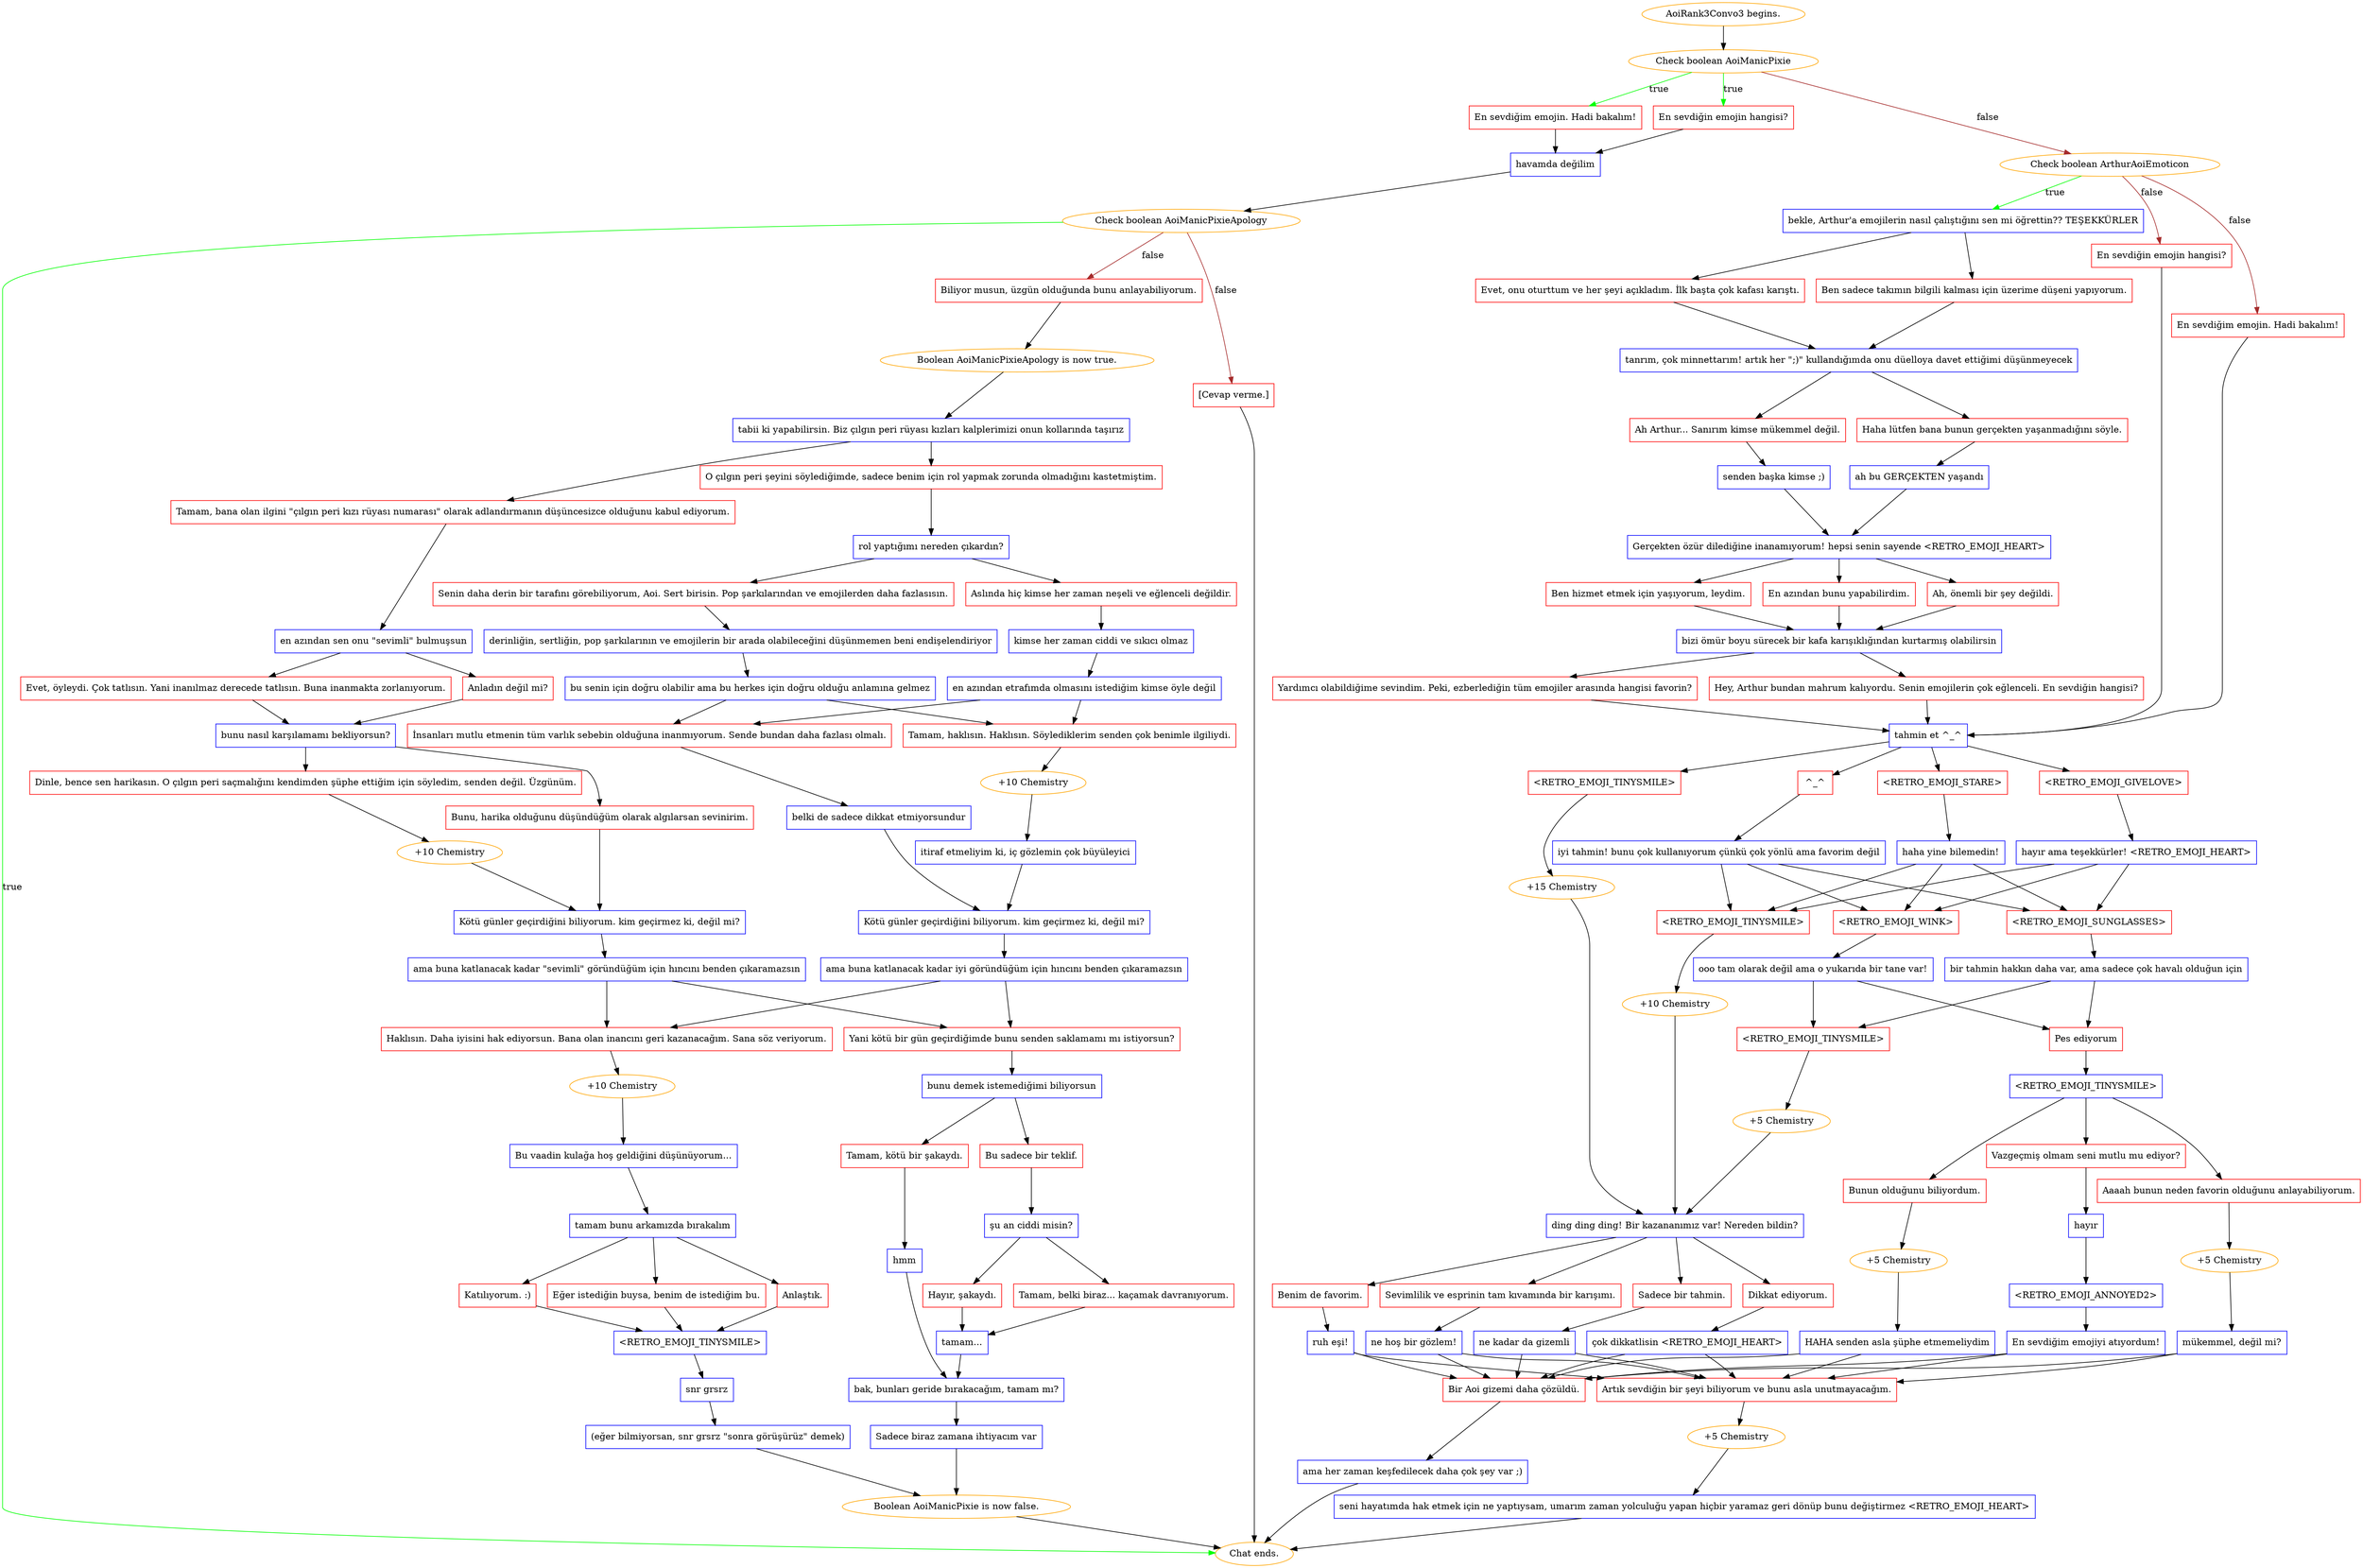 digraph {
	"AoiRank3Convo3 begins." [color=orange];
		"AoiRank3Convo3 begins." -> j3825005181;
	j3825005181 [label="Check boolean AoiManicPixie",color=orange];
		j3825005181 -> j3968215757 [label=true,color=green];
		j3825005181 -> j3837331161 [label=true,color=green];
		j3825005181 -> j395414325 [label=false,color=brown];
	j3968215757 [label="En sevdiğin emojin hangisi?",shape=box,color=red];
		j3968215757 -> j3546077763;
	j3837331161 [label="En sevdiğim emojin. Hadi bakalım!",shape=box,color=red];
		j3837331161 -> j3546077763;
	j395414325 [label="Check boolean ArthurAoiEmoticon",color=orange];
		j395414325 -> j3485000621 [label=true,color=green];
		j395414325 -> j2570078239 [label=false,color=brown];
		j395414325 -> j2312260674 [label=false,color=brown];
	j3546077763 [label="havamda değilim",shape=box,color=blue];
		j3546077763 -> j864665741;
	j3485000621 [label="bekle, Arthur'a emojilerin nasıl çalıştığını sen mi öğrettin?? TEŞEKKÜRLER",shape=box,color=blue];
		j3485000621 -> j1330339036;
		j3485000621 -> j3519575381;
	j2570078239 [label="En sevdiğin emojin hangisi?",shape=box,color=red];
		j2570078239 -> j791740442;
	j2312260674 [label="En sevdiğim emojin. Hadi bakalım!",shape=box,color=red];
		j2312260674 -> j791740442;
	j864665741 [label="Check boolean AoiManicPixieApology",color=orange];
		j864665741 -> "Chat ends." [label=true,color=green];
		j864665741 -> j4164842020 [label=false,color=brown];
		j864665741 -> j638777845 [label=false,color=brown];
	j1330339036 [label="Evet, onu oturttum ve her şeyi açıkladım. İlk başta çok kafası karıştı.",shape=box,color=red];
		j1330339036 -> j3782768092;
	j3519575381 [label="Ben sadece takımın bilgili kalması için üzerime düşeni yapıyorum.",shape=box,color=red];
		j3519575381 -> j3782768092;
	j791740442 [label="tahmin et ^_^",shape=box,color=blue];
		j791740442 -> j3171069713;
		j791740442 -> j3368908669;
		j791740442 -> j2567365325;
		j791740442 -> j2159278357;
	"Chat ends." [color=orange];
	j4164842020 [label="Biliyor musun, üzgün olduğunda bunu anlayabiliyorum.",shape=box,color=red];
		j4164842020 -> j1543007533;
	j638777845 [label="[Cevap verme.]",shape=box,color=red];
		j638777845 -> "Chat ends.";
	j3782768092 [label="tanrım, çok minnettarım! artık her \";)\" kullandığımda onu düelloya davet ettiğimi düşünmeyecek",shape=box,color=blue];
		j3782768092 -> j2436790406;
		j3782768092 -> j641264279;
	j3171069713 [label="<RETRO_EMOJI_GIVELOVE>",shape=box,color=red];
		j3171069713 -> j2045872037;
	j3368908669 [label="^_^",shape=box,color=red];
		j3368908669 -> j3329748882;
	j2567365325 [label="<RETRO_EMOJI_STARE>",shape=box,color=red];
		j2567365325 -> j1692926613;
	j2159278357 [label="<RETRO_EMOJI_TINYSMILE>",shape=box,color=red];
		j2159278357 -> j332272785;
	j1543007533 [label="Boolean AoiManicPixieApology is now true.",color=orange];
		j1543007533 -> j3208373709;
	j2436790406 [label="Haha lütfen bana bunun gerçekten yaşanmadığını söyle.",shape=box,color=red];
		j2436790406 -> j4256222216;
	j641264279 [label="Ah Arthur... Sanırım kimse mükemmel değil.",shape=box,color=red];
		j641264279 -> j684997123;
	j2045872037 [label="hayır ama teşekkürler! <RETRO_EMOJI_HEART>",shape=box,color=blue];
		j2045872037 -> j124108642;
		j2045872037 -> j318600956;
		j2045872037 -> j1478554483;
	j3329748882 [label="iyi tahmin! bunu çok kullanıyorum çünkü çok yönlü ama favorim değil",shape=box,color=blue];
		j3329748882 -> j124108642;
		j3329748882 -> j318600956;
		j3329748882 -> j1478554483;
	j1692926613 [label="haha yine bilemedin!",shape=box,color=blue];
		j1692926613 -> j124108642;
		j1692926613 -> j318600956;
		j1692926613 -> j1478554483;
	j332272785 [label="+15 Chemistry",color=orange];
		j332272785 -> j3490121023;
	j3208373709 [label="tabii ki yapabilirsin. Biz çılgın peri rüyası kızları kalplerimizi onun kollarında taşırız",shape=box,color=blue];
		j3208373709 -> j3295063089;
		j3208373709 -> j4044395465;
	j4256222216 [label="ah bu GERÇEKTEN yaşandı",shape=box,color=blue];
		j4256222216 -> j2599843650;
	j684997123 [label="senden başka kimse ;)",shape=box,color=blue];
		j684997123 -> j2599843650;
	j124108642 [label="<RETRO_EMOJI_WINK>",shape=box,color=red];
		j124108642 -> j3518744140;
	j318600956 [label="<RETRO_EMOJI_SUNGLASSES>",shape=box,color=red];
		j318600956 -> j4185670517;
	j1478554483 [label="<RETRO_EMOJI_TINYSMILE>",shape=box,color=red];
		j1478554483 -> j1582840272;
	j3490121023 [label="ding ding ding! Bir kazananımız var! Nereden bildin?",shape=box,color=blue];
		j3490121023 -> j1406994549;
		j3490121023 -> j3169082278;
		j3490121023 -> j2138674712;
		j3490121023 -> j3212880374;
	j3295063089 [label="Tamam, bana olan ilgini \"çılgın peri kızı rüyası numarası\" olarak adlandırmanın düşüncesizce olduğunu kabul ediyorum.",shape=box,color=red];
		j3295063089 -> j1858179777;
	j4044395465 [label="O çılgın peri şeyini söylediğimde, sadece benim için rol yapmak zorunda olmadığını kastetmiştim.",shape=box,color=red];
		j4044395465 -> j4255657061;
	j2599843650 [label="Gerçekten özür dilediğine inanamıyorum! hepsi senin sayende <RETRO_EMOJI_HEART>",shape=box,color=blue];
		j2599843650 -> j235253470;
		j2599843650 -> j3009437954;
		j2599843650 -> j2902462564;
	j3518744140 [label="ooo tam olarak değil ama o yukarıda bir tane var!",shape=box,color=blue];
		j3518744140 -> j746868763;
		j3518744140 -> j1833792395;
	j4185670517 [label="bir tahmin hakkın daha var, ama sadece çok havalı olduğun için",shape=box,color=blue];
		j4185670517 -> j746868763;
		j4185670517 -> j1833792395;
	j1582840272 [label="+10 Chemistry",color=orange];
		j1582840272 -> j3490121023;
	j1406994549 [label="Benim de favorim.",shape=box,color=red];
		j1406994549 -> j1185965487;
	j3169082278 [label="Sevimlilik ve esprinin tam kıvamında bir karışımı.",shape=box,color=red];
		j3169082278 -> j1123106756;
	j2138674712 [label="Sadece bir tahmin.",shape=box,color=red];
		j2138674712 -> j417267083;
	j3212880374 [label="Dikkat ediyorum.",shape=box,color=red];
		j3212880374 -> j876100270;
	j1858179777 [label="en azından sen onu \"sevimli\" bulmuşsun",shape=box,color=blue];
		j1858179777 -> j1238191828;
		j1858179777 -> j4087995146;
	j4255657061 [label="rol yaptığımı nereden çıkardın?",shape=box,color=blue];
		j4255657061 -> j4275951385;
		j4255657061 -> j1628020477;
	j235253470 [label="Ah, önemli bir şey değildi.",shape=box,color=red];
		j235253470 -> j324395351;
	j3009437954 [label="Ben hizmet etmek için yaşıyorum, leydim.",shape=box,color=red];
		j3009437954 -> j324395351;
	j2902462564 [label="En azından bunu yapabilirdim.",shape=box,color=red];
		j2902462564 -> j324395351;
	j746868763 [label="Pes ediyorum",shape=box,color=red];
		j746868763 -> j780436877;
	j1833792395 [label="<RETRO_EMOJI_TINYSMILE>",shape=box,color=red];
		j1833792395 -> j4042488132;
	j1185965487 [label="ruh eşi!",shape=box,color=blue];
		j1185965487 -> j2595045327;
		j1185965487 -> j888680816;
	j1123106756 [label="ne hoş bir gözlem!",shape=box,color=blue];
		j1123106756 -> j2595045327;
		j1123106756 -> j888680816;
	j417267083 [label="ne kadar da gizemli",shape=box,color=blue];
		j417267083 -> j2595045327;
		j417267083 -> j888680816;
	j876100270 [label="çok dikkatlisin <RETRO_EMOJI_HEART>",shape=box,color=blue];
		j876100270 -> j2595045327;
		j876100270 -> j888680816;
	j1238191828 [label="Evet, öyleydi. Çok tatlısın. Yani inanılmaz derecede tatlısın. Buna inanmakta zorlanıyorum.",shape=box,color=red];
		j1238191828 -> j1749189656;
	j4087995146 [label="Anladın değil mi?",shape=box,color=red];
		j4087995146 -> j1749189656;
	j4275951385 [label="Aslında hiç kimse her zaman neşeli ve eğlenceli değildir.",shape=box,color=red];
		j4275951385 -> j2920599674;
	j1628020477 [label="Senin daha derin bir tarafını görebiliyorum, Aoi. Sert birisin. Pop şarkılarından ve emojilerden daha fazlasısın.",shape=box,color=red];
		j1628020477 -> j1532850699;
	j324395351 [label="bizi ömür boyu sürecek bir kafa karışıklığından kurtarmış olabilirsin",shape=box,color=blue];
		j324395351 -> j3621415447;
		j324395351 -> j2746258483;
	j780436877 [label="<RETRO_EMOJI_TINYSMILE>",shape=box,color=blue];
		j780436877 -> j2548740239;
		j780436877 -> j3424853506;
		j780436877 -> j555376322;
	j4042488132 [label="+5 Chemistry",color=orange];
		j4042488132 -> j3490121023;
	j2595045327 [label="Artık sevdiğin bir şeyi biliyorum ve bunu asla unutmayacağım.",shape=box,color=red];
		j2595045327 -> j2210245708;
	j888680816 [label="Bir Aoi gizemi daha çözüldü.",shape=box,color=red];
		j888680816 -> j2851130156;
	j1749189656 [label="bunu nasıl karşılamamı bekliyorsun?",shape=box,color=blue];
		j1749189656 -> j3891982269;
		j1749189656 -> j1666238211;
	j2920599674 [label="kimse her zaman ciddi ve sıkıcı olmaz",shape=box,color=blue];
		j2920599674 -> j2715288796;
	j1532850699 [label="derinliğin, sertliğin, pop şarkılarının ve emojilerin bir arada olabileceğini düşünmemen beni endişelendiriyor",shape=box,color=blue];
		j1532850699 -> j2225281196;
	j3621415447 [label="Yardımcı olabildiğime sevindim. Peki, ezberlediğin tüm emojiler arasında hangisi favorin?",shape=box,color=red];
		j3621415447 -> j791740442;
	j2746258483 [label="Hey, Arthur bundan mahrum kalıyordu. Senin emojilerin çok eğlenceli. En sevdiğin hangisi?",shape=box,color=red];
		j2746258483 -> j791740442;
	j2548740239 [label="Aaaah bunun neden favorin olduğunu anlayabiliyorum.",shape=box,color=red];
		j2548740239 -> j1443241128;
	j3424853506 [label="Vazgeçmiş olmam seni mutlu mu ediyor?",shape=box,color=red];
		j3424853506 -> j2709985192;
	j555376322 [label="Bunun olduğunu biliyordum.",shape=box,color=red];
		j555376322 -> j3947261537;
	j2210245708 [label="+5 Chemistry",color=orange];
		j2210245708 -> j3052298661;
	j2851130156 [label="ama her zaman keşfedilecek daha çok şey var ;)",shape=box,color=blue];
		j2851130156 -> "Chat ends.";
	j3891982269 [label="Dinle, bence sen harikasın. O çılgın peri saçmalığını kendimden şüphe ettiğim için söyledim, senden değil. Üzgünüm.",shape=box,color=red];
		j3891982269 -> j1610764130;
	j1666238211 [label="Bunu, harika olduğunu düşündüğüm olarak algılarsan sevinirim.",shape=box,color=red];
		j1666238211 -> j4014063945;
	j2715288796 [label="en azından etrafımda olmasını istediğim kimse öyle değil",shape=box,color=blue];
		j2715288796 -> j42244715;
		j2715288796 -> j3733810930;
	j2225281196 [label="bu senin için doğru olabilir ama bu herkes için doğru olduğu anlamına gelmez",shape=box,color=blue];
		j2225281196 -> j3733810930;
		j2225281196 -> j42244715;
	j1443241128 [label="+5 Chemistry",color=orange];
		j1443241128 -> j3294270716;
	j2709985192 [label="hayır",shape=box,color=blue];
		j2709985192 -> j1267560955;
	j3947261537 [label="+5 Chemistry",color=orange];
		j3947261537 -> j3712328336;
	j3052298661 [label="seni hayatımda hak etmek için ne yaptıysam, umarım zaman yolculuğu yapan hiçbir yaramaz geri dönüp bunu değiştirmez <RETRO_EMOJI_HEART>",shape=box,color=blue];
		j3052298661 -> "Chat ends.";
	j1610764130 [label="+10 Chemistry",color=orange];
		j1610764130 -> j4014063945;
	j4014063945 [label="Kötü günler geçirdiğini biliyorum. kim geçirmez ki, değil mi?",shape=box,color=blue];
		j4014063945 -> j1390222464;
	j42244715 [label="İnsanları mutlu etmenin tüm varlık sebebin olduğuna inanmıyorum. Sende bundan daha fazlası olmalı.",shape=box,color=red];
		j42244715 -> j494846923;
	j3733810930 [label="Tamam, haklısın. Haklısın. Söylediklerim senden çok benimle ilgiliydi.",shape=box,color=red];
		j3733810930 -> j2212419944;
	j3294270716 [label="mükemmel, değil mi?",shape=box,color=blue];
		j3294270716 -> j2595045327;
		j3294270716 -> j888680816;
	j1267560955 [label="<RETRO_EMOJI_ANNOYED2>",shape=box,color=blue];
		j1267560955 -> j3413473970;
	j3712328336 [label="HAHA senden asla şüphe etmemeliydim",shape=box,color=blue];
		j3712328336 -> j2595045327;
		j3712328336 -> j888680816;
	j1390222464 [label="ama buna katlanacak kadar \"sevimli\" göründüğüm için hıncını benden çıkaramazsın",shape=box,color=blue];
		j1390222464 -> j3541241873;
		j1390222464 -> j1047524293;
	j494846923 [label="belki de sadece dikkat etmiyorsundur",shape=box,color=blue];
		j494846923 -> j1405096511;
	j2212419944 [label="+10 Chemistry",color=orange];
		j2212419944 -> j2587922296;
	j3413473970 [label="En sevdiğim emojiyi atıyordum!",shape=box,color=blue];
		j3413473970 -> j2595045327;
		j3413473970 -> j888680816;
	j3541241873 [label="Haklısın. Daha iyisini hak ediyorsun. Bana olan inancını geri kazanacağım. Sana söz veriyorum.",shape=box,color=red];
		j3541241873 -> j2575469874;
	j1047524293 [label="Yani kötü bir gün geçirdiğimde bunu senden saklamamı mı istiyorsun?",shape=box,color=red];
		j1047524293 -> j2791635299;
	j1405096511 [label="Kötü günler geçirdiğini biliyorum. kim geçirmez ki, değil mi?",shape=box,color=blue];
		j1405096511 -> j365571677;
	j2587922296 [label="itiraf etmeliyim ki, iç gözlemin çok büyüleyici",shape=box,color=blue];
		j2587922296 -> j1405096511;
	j2575469874 [label="+10 Chemistry",color=orange];
		j2575469874 -> j1256152462;
	j2791635299 [label="bunu demek istemediğimi biliyorsun",shape=box,color=blue];
		j2791635299 -> j1896136264;
		j2791635299 -> j2111483371;
	j365571677 [label="ama buna katlanacak kadar iyi göründüğüm için hıncını benden çıkaramazsın",shape=box,color=blue];
		j365571677 -> j3541241873;
		j365571677 -> j1047524293;
	j1256152462 [label="Bu vaadin kulağa hoş geldiğini düşünüyorum...",shape=box,color=blue];
		j1256152462 -> j4148543030;
	j1896136264 [label="Bu sadece bir teklif.",shape=box,color=red];
		j1896136264 -> j1438480845;
	j2111483371 [label="Tamam, kötü bir şakaydı.",shape=box,color=red];
		j2111483371 -> j3117152504;
	j4148543030 [label="tamam bunu arkamızda bırakalım",shape=box,color=blue];
		j4148543030 -> j2528667210;
		j4148543030 -> j1335168164;
		j4148543030 -> j418665911;
	j1438480845 [label="şu an ciddi misin?",shape=box,color=blue];
		j1438480845 -> j953526426;
		j1438480845 -> j1287117450;
	j3117152504 [label="hmm",shape=box,color=blue];
		j3117152504 -> j1754741990;
	j2528667210 [label="Anlaştık.",shape=box,color=red];
		j2528667210 -> j3172030618;
	j1335168164 [label="Katılıyorum. :)",shape=box,color=red];
		j1335168164 -> j3172030618;
	j418665911 [label="Eğer istediğin buysa, benim de istediğim bu.",shape=box,color=red];
		j418665911 -> j3172030618;
	j953526426 [label="Tamam, belki biraz... kaçamak davranıyorum.",shape=box,color=red];
		j953526426 -> j2237535888;
	j1287117450 [label="Hayır, şakaydı.",shape=box,color=red];
		j1287117450 -> j2237535888;
	j1754741990 [label="bak, bunları geride bırakacağım, tamam mı?",shape=box,color=blue];
		j1754741990 -> j3918785966;
	j3172030618 [label="<RETRO_EMOJI_TINYSMILE>",shape=box,color=blue];
		j3172030618 -> j1667554895;
	j2237535888 [label="tamam...",shape=box,color=blue];
		j2237535888 -> j1754741990;
	j3918785966 [label="Sadece biraz zamana ihtiyacım var",shape=box,color=blue];
		j3918785966 -> j4025535607;
	j1667554895 [label="snr grsrz",shape=box,color=blue];
		j1667554895 -> j3946655371;
	j4025535607 [label="Boolean AoiManicPixie is now false.",color=orange];
		j4025535607 -> "Chat ends.";
	j3946655371 [label="(eğer bilmiyorsan, snr grsrz \"sonra görüşürüz\" demek)",shape=box,color=blue];
		j3946655371 -> j4025535607;
}